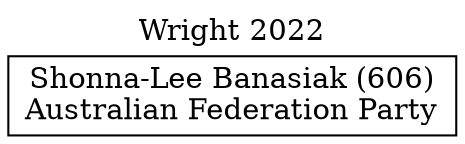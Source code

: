 // House preference flow
digraph "Shonna-Lee Banasiak (606)_Wright_2022" {
	graph [label="Wright 2022" labelloc=t mclimit=10]
	node [shape=box]
	"Shonna-Lee Banasiak (606)" [label="Shonna-Lee Banasiak (606)
Australian Federation Party"]
}

